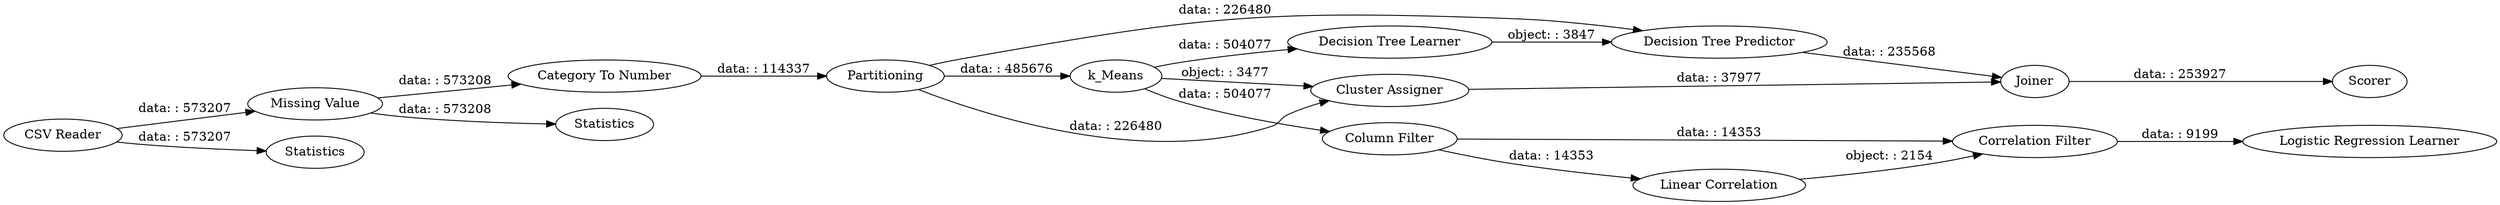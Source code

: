 digraph {
	"8518151618211361668_1" [label="CSV Reader"]
	"8518151618211361668_13" [label=Joiner]
	"8518151618211361668_11" [label="Decision Tree Predictor"]
	"8518151618211361668_17" [label="Column Filter"]
	"8518151618211361668_19" [label="Correlation Filter"]
	"8518151618211361668_3" [label="Category To Number"]
	"8518151618211361668_18" [label="Linear Correlation"]
	"8518151618211361668_2" [label="Missing Value"]
	"8518151618211361668_12" [label="Cluster Assigner"]
	"8518151618211361668_10" [label="Decision Tree Learner"]
	"8518151618211361668_14" [label=Scorer]
	"8518151618211361668_4" [label=Statistics]
	"8518151618211361668_9" [label="Logistic Regression Learner"]
	"8518151618211361668_8" [label=k_Means]
	"8518151618211361668_6" [label=Partitioning]
	"8518151618211361668_5" [label=Statistics]
	"8518151618211361668_8" -> "8518151618211361668_10" [label="data: : 504077"]
	"8518151618211361668_10" -> "8518151618211361668_11" [label="object: : 3847"]
	"8518151618211361668_8" -> "8518151618211361668_12" [label="object: : 3477"]
	"8518151618211361668_1" -> "8518151618211361668_4" [label="data: : 573207"]
	"8518151618211361668_13" -> "8518151618211361668_14" [label="data: : 253927"]
	"8518151618211361668_17" -> "8518151618211361668_18" [label="data: : 14353"]
	"8518151618211361668_11" -> "8518151618211361668_13" [label="data: : 235568"]
	"8518151618211361668_19" -> "8518151618211361668_9" [label="data: : 9199"]
	"8518151618211361668_6" -> "8518151618211361668_11" [label="data: : 226480"]
	"8518151618211361668_2" -> "8518151618211361668_5" [label="data: : 573208"]
	"8518151618211361668_6" -> "8518151618211361668_8" [label="data: : 485676"]
	"8518151618211361668_1" -> "8518151618211361668_2" [label="data: : 573207"]
	"8518151618211361668_12" -> "8518151618211361668_13" [label="data: : 37977"]
	"8518151618211361668_18" -> "8518151618211361668_19" [label="object: : 2154"]
	"8518151618211361668_17" -> "8518151618211361668_19" [label="data: : 14353"]
	"8518151618211361668_3" -> "8518151618211361668_6" [label="data: : 114337"]
	"8518151618211361668_2" -> "8518151618211361668_3" [label="data: : 573208"]
	"8518151618211361668_6" -> "8518151618211361668_12" [label="data: : 226480"]
	"8518151618211361668_8" -> "8518151618211361668_17" [label="data: : 504077"]
	rankdir=LR
}
